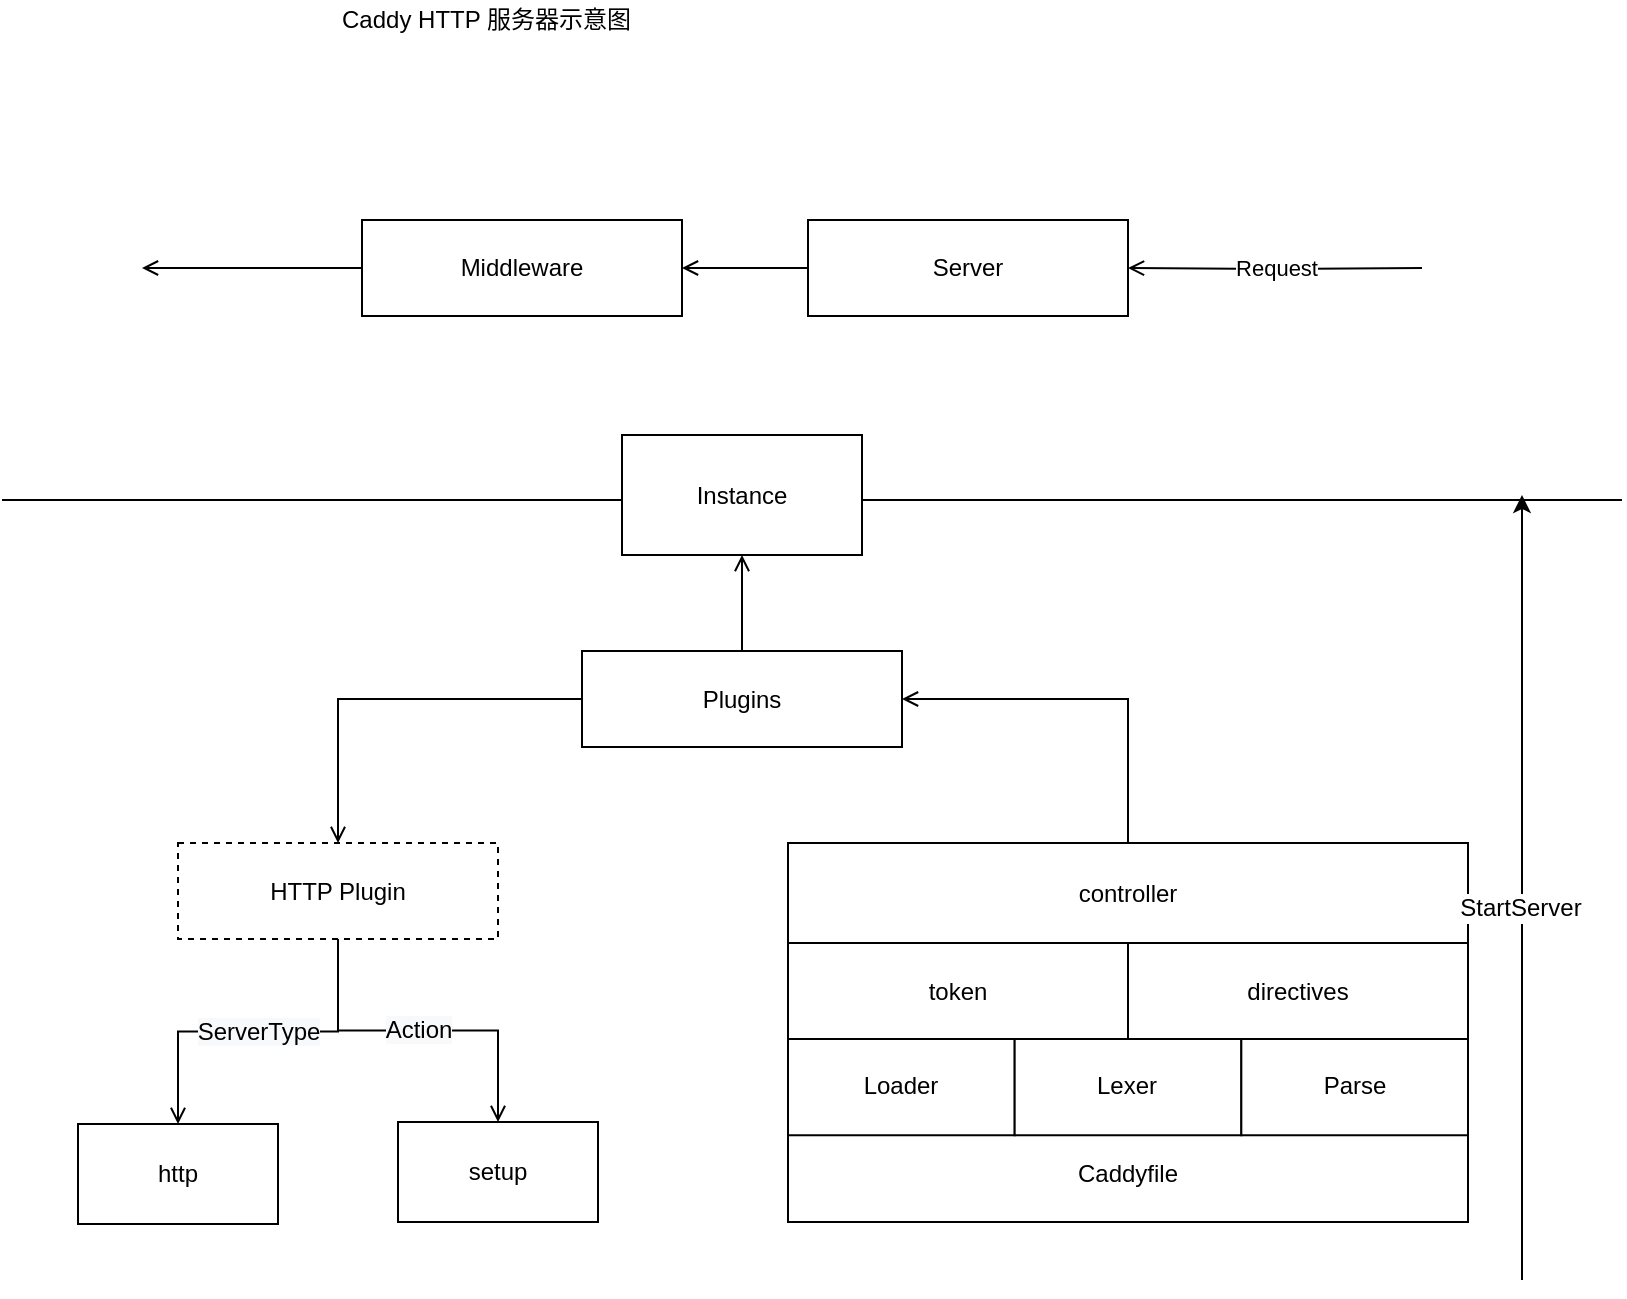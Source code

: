 <mxfile pages="1" version="11.2.1" type="github"><diagram id="5o2K3NRohrshbYQ46pgh" name="Page-1"><mxGraphModel dx="1426" dy="747" grid="1" gridSize="10" guides="1" tooltips="1" connect="1" arrows="1" fold="1" page="1" pageScale="1" pageWidth="827" pageHeight="1169" math="0" shadow="0"><root><mxCell id="0"/><mxCell id="1" parent="0"/><mxCell id="hFzhWgYr3MdWgrfbvkk8-15" value="" style="endArrow=none;html=1;" parent="1" edge="1"><mxGeometry width="50" height="50" relative="1" as="geometry"><mxPoint x="10" y="280" as="sourcePoint"/><mxPoint x="820" y="280" as="targetPoint"/></mxGeometry></mxCell><mxCell id="hFzhWgYr3MdWgrfbvkk8-22" value="" style="edgeStyle=orthogonalEdgeStyle;rounded=0;orthogonalLoop=1;jettySize=auto;html=1;endArrow=open;endFill=0;" parent="1" source="hFzhWgYr3MdWgrfbvkk8-16" target="hFzhWgYr3MdWgrfbvkk8-21" edge="1"><mxGeometry relative="1" as="geometry"/></mxCell><mxCell id="34bXwk51d_2_Vaohg-4v-1" style="edgeStyle=orthogonalEdgeStyle;rounded=0;orthogonalLoop=1;jettySize=auto;html=1;exitX=0.5;exitY=0;exitDx=0;exitDy=0;endArrow=open;endFill=0;" edge="1" parent="1" source="hFzhWgYr3MdWgrfbvkk8-16" target="hFzhWgYr3MdWgrfbvkk8-47"><mxGeometry relative="1" as="geometry"/></mxCell><mxCell id="hFzhWgYr3MdWgrfbvkk8-16" value="Plugins" style="rounded=0;whiteSpace=wrap;html=1;strokeColor=#000000;" parent="1" vertex="1"><mxGeometry x="300" y="355.5" width="160" height="48" as="geometry"/></mxCell><mxCell id="hFzhWgYr3MdWgrfbvkk8-24" value="&lt;span style=&quot;font-size: 12px ; white-space: normal ; background-color: rgb(248 , 249 , 250)&quot;&gt;ServerType&lt;/span&gt;" style="edgeStyle=orthogonalEdgeStyle;rounded=0;orthogonalLoop=1;jettySize=auto;html=1;endArrow=open;endFill=0;" parent="1" source="hFzhWgYr3MdWgrfbvkk8-21" target="hFzhWgYr3MdWgrfbvkk8-23" edge="1"><mxGeometry relative="1" as="geometry"/></mxCell><mxCell id="hFzhWgYr3MdWgrfbvkk8-26" value="&lt;span style=&quot;font-size: 12px ; white-space: normal ; background-color: rgb(248 , 249 , 250)&quot;&gt;Action&lt;/span&gt;" style="edgeStyle=orthogonalEdgeStyle;rounded=0;orthogonalLoop=1;jettySize=auto;html=1;exitX=0.5;exitY=1;exitDx=0;exitDy=0;endArrow=open;endFill=0;" parent="1" source="hFzhWgYr3MdWgrfbvkk8-21" target="hFzhWgYr3MdWgrfbvkk8-25" edge="1"><mxGeometry relative="1" as="geometry"/></mxCell><mxCell id="hFzhWgYr3MdWgrfbvkk8-21" value="HTTP Plugin" style="rounded=0;whiteSpace=wrap;html=1;strokeColor=#000000;dashed=1;" parent="1" vertex="1"><mxGeometry x="98" y="451.5" width="160" height="48" as="geometry"/></mxCell><mxCell id="hFzhWgYr3MdWgrfbvkk8-23" value="http" style="rounded=0;whiteSpace=wrap;html=1;strokeColor=#000000;" parent="1" vertex="1"><mxGeometry x="48" y="592" width="100" height="50" as="geometry"/></mxCell><mxCell id="hFzhWgYr3MdWgrfbvkk8-20" value="Caddy HTTP 服务器示意图" style="text;html=1;resizable=0;points=[];autosize=1;align=left;verticalAlign=top;spacingTop=-4;" parent="1" vertex="1"><mxGeometry x="178" y="30" width="160" height="20" as="geometry"/></mxCell><mxCell id="hFzhWgYr3MdWgrfbvkk8-25" value="setup" style="rounded=0;whiteSpace=wrap;html=1;strokeColor=#000000;" parent="1" vertex="1"><mxGeometry x="208" y="591" width="100" height="50" as="geometry"/></mxCell><mxCell id="hFzhWgYr3MdWgrfbvkk8-39" value="Request" style="edgeStyle=orthogonalEdgeStyle;rounded=0;orthogonalLoop=1;jettySize=auto;html=1;endArrow=open;endFill=0;entryX=1;entryY=0.5;entryDx=0;entryDy=0;" parent="1" target="hFzhWgYr3MdWgrfbvkk8-32" edge="1"><mxGeometry relative="1" as="geometry"><mxPoint x="720" y="164" as="sourcePoint"/></mxGeometry></mxCell><mxCell id="hFzhWgYr3MdWgrfbvkk8-42" style="edgeStyle=orthogonalEdgeStyle;rounded=0;orthogonalLoop=1;jettySize=auto;html=1;exitX=0;exitY=0.5;exitDx=0;exitDy=0;entryX=1;entryY=0.5;entryDx=0;entryDy=0;endArrow=open;endFill=0;" parent="1" source="hFzhWgYr3MdWgrfbvkk8-32" target="hFzhWgYr3MdWgrfbvkk8-33" edge="1"><mxGeometry relative="1" as="geometry"/></mxCell><mxCell id="hFzhWgYr3MdWgrfbvkk8-32" value="Server" style="rounded=0;whiteSpace=wrap;html=1;strokeColor=#000000;" parent="1" vertex="1"><mxGeometry x="413" y="140" width="160" height="48" as="geometry"/></mxCell><mxCell id="hFzhWgYr3MdWgrfbvkk8-43" style="edgeStyle=orthogonalEdgeStyle;rounded=0;orthogonalLoop=1;jettySize=auto;html=1;exitX=0;exitY=0.5;exitDx=0;exitDy=0;endArrow=open;endFill=0;" parent="1" source="hFzhWgYr3MdWgrfbvkk8-33" edge="1"><mxGeometry relative="1" as="geometry"><mxPoint x="80" y="164" as="targetPoint"/></mxGeometry></mxCell><mxCell id="hFzhWgYr3MdWgrfbvkk8-33" value="Middleware" style="rounded=0;whiteSpace=wrap;html=1;strokeColor=#000000;" parent="1" vertex="1"><mxGeometry x="190" y="140" width="160" height="48" as="geometry"/></mxCell><mxCell id="hFzhWgYr3MdWgrfbvkk8-1" value="Caddyfile" style="rounded=0;whiteSpace=wrap;html=1;strokeColor=#000000;" parent="1" vertex="1"><mxGeometry x="403" y="592.59" width="340" height="48.41" as="geometry"/></mxCell><mxCell id="hFzhWgYr3MdWgrfbvkk8-2" value="Loader" style="rounded=0;whiteSpace=wrap;html=1;strokeColor=#000000;" parent="1" vertex="1"><mxGeometry x="403" y="549.222" width="113.333" height="48.41" as="geometry"/></mxCell><mxCell id="hFzhWgYr3MdWgrfbvkk8-3" value="Lexer" style="rounded=0;whiteSpace=wrap;html=1;strokeColor=#000000;" parent="1" vertex="1"><mxGeometry x="516.333" y="549.222" width="113.333" height="48.41" as="geometry"/></mxCell><mxCell id="hFzhWgYr3MdWgrfbvkk8-4" value="Parse" style="rounded=0;whiteSpace=wrap;html=1;strokeColor=#000000;" parent="1" vertex="1"><mxGeometry x="629.667" y="549.222" width="113.333" height="48.41" as="geometry"/></mxCell><mxCell id="hFzhWgYr3MdWgrfbvkk8-5" value="token" style="rounded=0;whiteSpace=wrap;html=1;strokeColor=#000000;" parent="1" vertex="1"><mxGeometry x="403" y="501.5" width="170" height="48" as="geometry"/></mxCell><mxCell id="hFzhWgYr3MdWgrfbvkk8-6" value="directives" style="rounded=0;whiteSpace=wrap;html=1;strokeColor=#000000;" parent="1" vertex="1"><mxGeometry x="573" y="501.5" width="170" height="48" as="geometry"/></mxCell><mxCell id="34bXwk51d_2_Vaohg-4v-6" style="edgeStyle=orthogonalEdgeStyle;rounded=0;orthogonalLoop=1;jettySize=auto;html=1;exitX=0.5;exitY=0;exitDx=0;exitDy=0;entryX=1;entryY=0.5;entryDx=0;entryDy=0;endArrow=open;endFill=0;" edge="1" parent="1" source="hFzhWgYr3MdWgrfbvkk8-7" target="hFzhWgYr3MdWgrfbvkk8-16"><mxGeometry relative="1" as="geometry"/></mxCell><mxCell id="hFzhWgYr3MdWgrfbvkk8-7" value="controller" style="rounded=0;whiteSpace=wrap;html=1;strokeColor=#000000;" parent="1" vertex="1"><mxGeometry x="403" y="451.5" width="340" height="50" as="geometry"/></mxCell><mxCell id="hFzhWgYr3MdWgrfbvkk8-47" value="Instance" style="rounded=0;whiteSpace=wrap;html=1;" parent="1" vertex="1"><mxGeometry x="320" y="247.5" width="120" height="60" as="geometry"/></mxCell><mxCell id="hFzhWgYr3MdWgrfbvkk8-48" value="" style="endArrow=classic;html=1;" parent="1" edge="1"><mxGeometry width="50" height="50" relative="1" as="geometry"><mxPoint x="770" y="670" as="sourcePoint"/><mxPoint x="770" y="277.5" as="targetPoint"/></mxGeometry></mxCell><mxCell id="hFzhWgYr3MdWgrfbvkk8-49" value="StartServer" style="text;html=1;resizable=0;points=[];align=center;verticalAlign=middle;labelBackgroundColor=#ffffff;" parent="hFzhWgYr3MdWgrfbvkk8-48" vertex="1" connectable="0"><mxGeometry x="-0.051" y="1" relative="1" as="geometry"><mxPoint as="offset"/></mxGeometry></mxCell></root></mxGraphModel></diagram></mxfile>